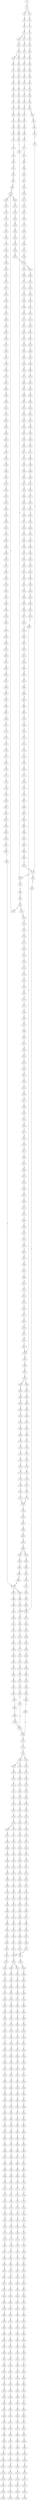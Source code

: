 strict digraph  {
	S0 -> S1 [ label = C ];
	S1 -> S2 [ label = G ];
	S1 -> S3 [ label = T ];
	S2 -> S4 [ label = T ];
	S3 -> S5 [ label = T ];
	S4 -> S6 [ label = C ];
	S5 -> S7 [ label = C ];
	S6 -> S8 [ label = G ];
	S7 -> S9 [ label = G ];
	S8 -> S10 [ label = A ];
	S8 -> S11 [ label = T ];
	S9 -> S12 [ label = A ];
	S10 -> S13 [ label = A ];
	S11 -> S14 [ label = G ];
	S12 -> S15 [ label = A ];
	S13 -> S16 [ label = C ];
	S14 -> S17 [ label = C ];
	S15 -> S18 [ label = C ];
	S16 -> S19 [ label = C ];
	S16 -> S20 [ label = A ];
	S17 -> S21 [ label = A ];
	S18 -> S22 [ label = A ];
	S19 -> S23 [ label = T ];
	S20 -> S24 [ label = C ];
	S21 -> S25 [ label = T ];
	S22 -> S26 [ label = C ];
	S23 -> S27 [ label = T ];
	S24 -> S28 [ label = C ];
	S25 -> S29 [ label = C ];
	S26 -> S30 [ label = G ];
	S27 -> S31 [ label = C ];
	S28 -> S32 [ label = C ];
	S29 -> S33 [ label = C ];
	S30 -> S34 [ label = C ];
	S31 -> S35 [ label = G ];
	S32 -> S36 [ label = G ];
	S33 -> S37 [ label = G ];
	S34 -> S38 [ label = G ];
	S35 -> S39 [ label = T ];
	S36 -> S40 [ label = T ];
	S37 -> S41 [ label = C ];
	S38 -> S42 [ label = C ];
	S39 -> S43 [ label = A ];
	S40 -> S44 [ label = A ];
	S41 -> S45 [ label = A ];
	S42 -> S46 [ label = A ];
	S43 -> S47 [ label = C ];
	S44 -> S48 [ label = C ];
	S45 -> S49 [ label = C ];
	S46 -> S50 [ label = C ];
	S47 -> S51 [ label = T ];
	S48 -> S52 [ label = G ];
	S49 -> S53 [ label = G ];
	S50 -> S54 [ label = G ];
	S51 -> S55 [ label = T ];
	S52 -> S56 [ label = T ];
	S53 -> S57 [ label = T ];
	S54 -> S58 [ label = T ];
	S55 -> S59 [ label = C ];
	S56 -> S60 [ label = C ];
	S57 -> S61 [ label = C ];
	S58 -> S62 [ label = C ];
	S59 -> S63 [ label = A ];
	S60 -> S64 [ label = C ];
	S61 -> S65 [ label = G ];
	S62 -> S66 [ label = C ];
	S63 -> S67 [ label = A ];
	S64 -> S68 [ label = A ];
	S65 -> S69 [ label = A ];
	S66 -> S70 [ label = A ];
	S67 -> S71 [ label = G ];
	S68 -> S72 [ label = G ];
	S69 -> S73 [ label = G ];
	S70 -> S74 [ label = G ];
	S71 -> S75 [ label = C ];
	S72 -> S76 [ label = C ];
	S73 -> S77 [ label = C ];
	S74 -> S78 [ label = C ];
	S75 -> S79 [ label = G ];
	S76 -> S80 [ label = G ];
	S77 -> S81 [ label = G ];
	S78 -> S82 [ label = T ];
	S78 -> S80 [ label = G ];
	S79 -> S83 [ label = A ];
	S80 -> S84 [ label = A ];
	S81 -> S85 [ label = A ];
	S82 -> S86 [ label = T ];
	S83 -> S87 [ label = G ];
	S84 -> S88 [ label = G ];
	S85 -> S89 [ label = G ];
	S86 -> S90 [ label = C ];
	S87 -> S91 [ label = T ];
	S88 -> S92 [ label = T ];
	S89 -> S93 [ label = T ];
	S90 -> S94 [ label = A ];
	S91 -> S95 [ label = C ];
	S92 -> S96 [ label = C ];
	S93 -> S97 [ label = C ];
	S94 -> S98 [ label = C ];
	S95 -> S99 [ label = C ];
	S96 -> S100 [ label = C ];
	S96 -> S101 [ label = T ];
	S97 -> S102 [ label = G ];
	S98 -> S103 [ label = G ];
	S99 -> S104 [ label = C ];
	S100 -> S104 [ label = C ];
	S101 -> S105 [ label = C ];
	S102 -> S106 [ label = A ];
	S103 -> S107 [ label = C ];
	S104 -> S108 [ label = T ];
	S104 -> S109 [ label = G ];
	S105 -> S110 [ label = G ];
	S106 -> S111 [ label = A ];
	S107 -> S112 [ label = C ];
	S108 -> S113 [ label = C ];
	S109 -> S114 [ label = C ];
	S110 -> S115 [ label = T ];
	S111 -> S116 [ label = C ];
	S112 -> S117 [ label = C ];
	S113 -> S118 [ label = C ];
	S114 -> S119 [ label = C ];
	S115 -> S120 [ label = C ];
	S116 -> S121 [ label = C ];
	S117 -> S122 [ label = T ];
	S118 -> S123 [ label = G ];
	S119 -> S124 [ label = T ];
	S120 -> S125 [ label = T ];
	S121 -> S126 [ label = T ];
	S122 -> S127 [ label = T ];
	S123 -> S128 [ label = G ];
	S124 -> S129 [ label = G ];
	S125 -> S130 [ label = G ];
	S126 -> S131 [ label = G ];
	S127 -> S132 [ label = C ];
	S128 -> S133 [ label = T ];
	S129 -> S134 [ label = T ];
	S130 -> S135 [ label = T ];
	S131 -> S136 [ label = T ];
	S132 -> S137 [ label = A ];
	S133 -> S138 [ label = C ];
	S134 -> S139 [ label = C ];
	S135 -> S140 [ label = T ];
	S136 -> S141 [ label = C ];
	S137 -> S142 [ label = T ];
	S138 -> S143 [ label = T ];
	S139 -> S144 [ label = G ];
	S140 -> S145 [ label = C ];
	S141 -> S146 [ label = G ];
	S142 -> S147 [ label = C ];
	S143 -> S148 [ label = G ];
	S144 -> S149 [ label = C ];
	S145 -> S150 [ label = C ];
	S146 -> S151 [ label = C ];
	S147 -> S152 [ label = C ];
	S148 -> S153 [ label = G ];
	S149 -> S154 [ label = G ];
	S150 -> S155 [ label = G ];
	S151 -> S156 [ label = G ];
	S152 -> S157 [ label = A ];
	S153 -> S158 [ label = A ];
	S154 -> S159 [ label = C ];
	S155 -> S160 [ label = T ];
	S156 -> S159 [ label = C ];
	S157 -> S161 [ label = G ];
	S158 -> S162 [ label = G ];
	S159 -> S163 [ label = G ];
	S159 -> S164 [ label = A ];
	S160 -> S165 [ label = G ];
	S161 -> S166 [ label = A ];
	S162 -> S167 [ label = G ];
	S163 -> S168 [ label = A ];
	S164 -> S169 [ label = A ];
	S165 -> S170 [ label = G ];
	S166 -> S171 [ label = A ];
	S167 -> S172 [ label = G ];
	S168 -> S173 [ label = G ];
	S169 -> S174 [ label = C ];
	S170 -> S175 [ label = C ];
	S171 -> S176 [ label = C ];
	S172 -> S177 [ label = T ];
	S173 -> S178 [ label = C ];
	S174 -> S179 [ label = C ];
	S175 -> S180 [ label = C ];
	S176 -> S181 [ label = C ];
	S177 -> S182 [ label = G ];
	S178 -> S183 [ label = A ];
	S179 -> S184 [ label = C ];
	S180 -> S185 [ label = C ];
	S181 -> S186 [ label = A ];
	S181 -> S187 [ label = G ];
	S182 -> S188 [ label = T ];
	S183 -> S189 [ label = G ];
	S184 -> S190 [ label = G ];
	S185 -> S191 [ label = G ];
	S186 -> S192 [ label = G ];
	S186 -> S193 [ label = C ];
	S187 -> S194 [ label = G ];
	S188 -> S195 [ label = T ];
	S189 -> S196 [ label = T ];
	S190 -> S197 [ label = T ];
	S191 -> S198 [ label = T ];
	S192 -> S199 [ label = A ];
	S193 -> S200 [ label = C ];
	S194 -> S201 [ label = A ];
	S195 -> S202 [ label = C ];
	S196 -> S203 [ label = G ];
	S197 -> S204 [ label = A ];
	S198 -> S205 [ label = C ];
	S199 -> S206 [ label = C ];
	S200 -> S207 [ label = A ];
	S201 -> S208 [ label = C ];
	S202 -> S209 [ label = C ];
	S203 -> S210 [ label = C ];
	S204 -> S211 [ label = C ];
	S205 -> S212 [ label = C ];
	S206 -> S213 [ label = T ];
	S207 -> S214 [ label = C ];
	S208 -> S215 [ label = G ];
	S209 -> S216 [ label = A ];
	S210 -> S217 [ label = A ];
	S211 -> S218 [ label = A ];
	S212 -> S219 [ label = A ];
	S213 -> S220 [ label = C ];
	S214 -> S221 [ label = C ];
	S215 -> S222 [ label = C ];
	S216 -> S223 [ label = G ];
	S217 -> S224 [ label = A ];
	S218 -> S225 [ label = G ];
	S219 -> S226 [ label = G ];
	S220 -> S227 [ label = C ];
	S221 -> S228 [ label = C ];
	S222 -> S229 [ label = C ];
	S223 -> S230 [ label = C ];
	S224 -> S231 [ label = C ];
	S225 -> S232 [ label = C ];
	S226 -> S233 [ label = T ];
	S227 -> S234 [ label = C ];
	S228 -> S235 [ label = C ];
	S229 -> S236 [ label = C ];
	S230 -> S237 [ label = A ];
	S231 -> S238 [ label = A ];
	S232 -> S239 [ label = A ];
	S233 -> S240 [ label = A ];
	S234 -> S241 [ label = A ];
	S235 -> S242 [ label = T ];
	S236 -> S243 [ label = A ];
	S237 -> S244 [ label = G ];
	S238 -> S245 [ label = G ];
	S239 -> S246 [ label = G ];
	S240 -> S247 [ label = G ];
	S241 -> S248 [ label = T ];
	S242 -> S249 [ label = T ];
	S243 -> S250 [ label = T ];
	S244 -> S251 [ label = A ];
	S245 -> S252 [ label = C ];
	S246 -> S253 [ label = G ];
	S247 -> S254 [ label = C ];
	S248 -> S255 [ label = C ];
	S249 -> S256 [ label = C ];
	S250 -> S257 [ label = C ];
	S251 -> S258 [ label = T ];
	S252 -> S259 [ label = T ];
	S253 -> S260 [ label = T ];
	S254 -> S261 [ label = T ];
	S255 -> S262 [ label = T ];
	S256 -> S263 [ label = C ];
	S256 -> S264 [ label = G ];
	S257 -> S265 [ label = G ];
	S258 -> S266 [ label = A ];
	S259 -> S267 [ label = A ];
	S260 -> S268 [ label = G ];
	S261 -> S269 [ label = C ];
	S262 -> S270 [ label = G ];
	S263 -> S271 [ label = T ];
	S264 -> S272 [ label = A ];
	S265 -> S273 [ label = T ];
	S266 -> S274 [ label = A ];
	S267 -> S275 [ label = C ];
	S268 -> S276 [ label = C ];
	S269 -> S277 [ label = C ];
	S270 -> S278 [ label = C ];
	S271 -> S279 [ label = G ];
	S272 -> S280 [ label = T ];
	S273 -> S281 [ label = C ];
	S274 -> S282 [ label = A ];
	S275 -> S283 [ label = G ];
	S276 -> S284 [ label = A ];
	S277 -> S285 [ label = A ];
	S278 -> S286 [ label = C ];
	S279 -> S287 [ label = T ];
	S280 -> S288 [ label = C ];
	S281 -> S289 [ label = C ];
	S282 -> S290 [ label = A ];
	S283 -> S291 [ label = A ];
	S284 -> S292 [ label = C ];
	S285 -> S293 [ label = C ];
	S286 -> S294 [ label = A ];
	S287 -> S295 [ label = C ];
	S288 -> S296 [ label = G ];
	S289 -> S297 [ label = T ];
	S290 -> S298 [ label = A ];
	S291 -> S299 [ label = G ];
	S292 -> S300 [ label = G ];
	S293 -> S301 [ label = C ];
	S294 -> S302 [ label = G ];
	S295 -> S303 [ label = C ];
	S296 -> S304 [ label = T ];
	S297 -> S305 [ label = C ];
	S298 -> S306 [ label = C ];
	S299 -> S307 [ label = A ];
	S300 -> S308 [ label = C ];
	S301 -> S309 [ label = G ];
	S302 -> S310 [ label = T ];
	S303 -> S311 [ label = T ];
	S304 -> S312 [ label = T ];
	S305 -> S313 [ label = T ];
	S306 -> S314 [ label = T ];
	S307 -> S315 [ label = A ];
	S308 -> S316 [ label = G ];
	S309 -> S317 [ label = G ];
	S310 -> S318 [ label = C ];
	S311 -> S319 [ label = T ];
	S312 -> S320 [ label = T ];
	S313 -> S321 [ label = T ];
	S314 -> S322 [ label = T ];
	S315 -> S323 [ label = C ];
	S316 -> S324 [ label = G ];
	S317 -> S325 [ label = A ];
	S318 -> S326 [ label = G ];
	S319 -> S327 [ label = G ];
	S320 -> S328 [ label = G ];
	S321 -> S329 [ label = C ];
	S322 -> S330 [ label = T ];
	S323 -> S331 [ label = T ];
	S324 -> S332 [ label = T ];
	S325 -> S333 [ label = C ];
	S326 -> S334 [ label = T ];
	S327 -> S335 [ label = T ];
	S328 -> S336 [ label = T ];
	S329 -> S337 [ label = T ];
	S330 -> S338 [ label = G ];
	S331 -> S339 [ label = G ];
	S332 -> S340 [ label = G ];
	S333 -> S341 [ label = G ];
	S334 -> S342 [ label = A ];
	S335 -> S343 [ label = A ];
	S336 -> S344 [ label = A ];
	S337 -> S345 [ label = C ];
	S338 -> S346 [ label = C ];
	S339 -> S347 [ label = G ];
	S340 -> S348 [ label = C ];
	S341 -> S349 [ label = T ];
	S342 -> S350 [ label = A ];
	S343 -> S351 [ label = G ];
	S344 -> S352 [ label = G ];
	S345 -> S353 [ label = G ];
	S346 -> S354 [ label = C ];
	S347 -> S355 [ label = C ];
	S348 -> S356 [ label = C ];
	S349 -> S357 [ label = C ];
	S350 -> S358 [ label = G ];
	S351 -> S359 [ label = G ];
	S352 -> S360 [ label = G ];
	S353 -> S361 [ label = G ];
	S354 -> S362 [ label = G ];
	S355 -> S363 [ label = G ];
	S356 -> S364 [ label = G ];
	S357 -> S365 [ label = G ];
	S358 -> S366 [ label = A ];
	S359 -> S367 [ label = A ];
	S360 -> S368 [ label = A ];
	S361 -> S369 [ label = A ];
	S362 -> S370 [ label = T ];
	S363 -> S371 [ label = C ];
	S364 -> S372 [ label = C ];
	S365 -> S373 [ label = T ];
	S366 -> S374 [ label = C ];
	S367 -> S375 [ label = G ];
	S368 -> S376 [ label = A ];
	S369 -> S377 [ label = G ];
	S370 -> S378 [ label = A ];
	S371 -> S379 [ label = A ];
	S372 -> S380 [ label = A ];
	S373 -> S381 [ label = G ];
	S374 -> S382 [ label = G ];
	S375 -> S383 [ label = A ];
	S376 -> S384 [ label = A ];
	S377 -> S385 [ label = A ];
	S378 -> S386 [ label = G ];
	S379 -> S387 [ label = G ];
	S380 -> S388 [ label = A ];
	S381 -> S389 [ label = A ];
	S382 -> S390 [ label = G ];
	S383 -> S391 [ label = G ];
	S384 -> S392 [ label = G ];
	S385 -> S393 [ label = G ];
	S386 -> S394 [ label = C ];
	S387 -> S395 [ label = C ];
	S388 -> S396 [ label = C ];
	S389 -> S397 [ label = C ];
	S390 -> S398 [ label = C ];
	S391 -> S399 [ label = G ];
	S392 -> S400 [ label = G ];
	S393 -> S401 [ label = G ];
	S394 -> S402 [ label = C ];
	S395 -> S403 [ label = G ];
	S396 -> S404 [ label = C ];
	S397 -> S405 [ label = C ];
	S398 -> S406 [ label = T ];
	S399 -> S407 [ label = T ];
	S400 -> S408 [ label = T ];
	S401 -> S409 [ label = T ];
	S402 -> S410 [ label = G ];
	S403 -> S411 [ label = G ];
	S404 -> S412 [ label = A ];
	S405 -> S413 [ label = G ];
	S406 -> S414 [ label = C ];
	S407 -> S415 [ label = C ];
	S408 -> S416 [ label = C ];
	S409 -> S417 [ label = C ];
	S410 -> S418 [ label = G ];
	S411 -> S419 [ label = G ];
	S412 -> S420 [ label = G ];
	S413 -> S421 [ label = G ];
	S414 -> S422 [ label = T ];
	S415 -> S423 [ label = C ];
	S416 -> S424 [ label = C ];
	S417 -> S423 [ label = C ];
	S418 -> S425 [ label = T ];
	S419 -> S426 [ label = T ];
	S420 -> S427 [ label = T ];
	S421 -> S428 [ label = T ];
	S422 -> S429 [ label = C ];
	S423 -> S430 [ label = C ];
	S424 -> S431 [ label = C ];
	S425 -> S432 [ label = G ];
	S426 -> S433 [ label = G ];
	S427 -> S434 [ label = C ];
	S428 -> S435 [ label = C ];
	S429 -> S436 [ label = G ];
	S430 -> S437 [ label = A ];
	S430 -> S438 [ label = G ];
	S431 -> S439 [ label = G ];
	S432 -> S440 [ label = A ];
	S433 -> S441 [ label = C ];
	S434 -> S442 [ label = G ];
	S435 -> S443 [ label = G ];
	S436 -> S444 [ label = A ];
	S437 -> S445 [ label = G ];
	S438 -> S446 [ label = G ];
	S439 -> S447 [ label = A ];
	S440 -> S448 [ label = C ];
	S441 -> S449 [ label = C ];
	S442 -> S450 [ label = C ];
	S443 -> S451 [ label = C ];
	S444 -> S452 [ label = A ];
	S445 -> S453 [ label = A ];
	S446 -> S454 [ label = A ];
	S447 -> S455 [ label = A ];
	S448 -> S456 [ label = G ];
	S449 -> S457 [ label = G ];
	S450 -> S458 [ label = G ];
	S451 -> S459 [ label = G ];
	S452 -> S460 [ label = G ];
	S453 -> S461 [ label = G ];
	S454 -> S462 [ label = G ];
	S455 -> S463 [ label = G ];
	S456 -> S464 [ label = T ];
	S457 -> S465 [ label = C ];
	S458 -> S466 [ label = C ];
	S459 -> S467 [ label = T ];
	S460 -> S468 [ label = T ];
	S461 -> S469 [ label = C ];
	S462 -> S470 [ label = G ];
	S463 -> S471 [ label = T ];
	S464 -> S472 [ label = G ];
	S465 -> S473 [ label = C ];
	S466 -> S474 [ label = A ];
	S467 -> S475 [ label = A ];
	S468 -> S476 [ label = C ];
	S469 -> S477 [ label = C ];
	S470 -> S478 [ label = C ];
	S471 -> S479 [ label = C ];
	S472 -> S480 [ label = G ];
	S473 -> S481 [ label = G ];
	S474 -> S482 [ label = G ];
	S475 -> S483 [ label = G ];
	S476 -> S484 [ label = G ];
	S477 -> S485 [ label = A ];
	S478 -> S486 [ label = G ];
	S479 -> S487 [ label = G ];
	S480 -> S488 [ label = G ];
	S481 -> S489 [ label = G ];
	S482 -> S490 [ label = C ];
	S483 -> S491 [ label = C ];
	S484 -> S492 [ label = C ];
	S485 -> S493 [ label = C ];
	S486 -> S494 [ label = T ];
	S487 -> S495 [ label = A ];
	S488 -> S496 [ label = T ];
	S489 -> S497 [ label = T ];
	S490 -> S498 [ label = C ];
	S491 -> S499 [ label = C ];
	S492 -> S500 [ label = G ];
	S493 -> S501 [ label = G ];
	S494 -> S502 [ label = G ];
	S495 -> S503 [ label = G ];
	S496 -> S504 [ label = A ];
	S497 -> S505 [ label = G ];
	S498 -> S506 [ label = G ];
	S499 -> S507 [ label = G ];
	S500 -> S508 [ label = G ];
	S501 -> S509 [ label = G ];
	S502 -> S510 [ label = G ];
	S503 -> S511 [ label = G ];
	S504 -> S512 [ label = C ];
	S505 -> S513 [ label = G ];
	S506 -> S514 [ label = G ];
	S507 -> S515 [ label = C ];
	S508 -> S516 [ label = C ];
	S509 -> S517 [ label = T ];
	S510 -> S518 [ label = T ];
	S511 -> S519 [ label = T ];
	S512 -> S520 [ label = T ];
	S513 -> S521 [ label = T ];
	S514 -> S522 [ label = T ];
	S515 -> S523 [ label = T ];
	S516 -> S524 [ label = T ];
	S517 -> S525 [ label = T ];
	S518 -> S526 [ label = A ];
	S519 -> S527 [ label = A ];
	S520 -> S528 [ label = A ];
	S521 -> S529 [ label = G ];
	S522 -> S530 [ label = G ];
	S523 -> S531 [ label = G ];
	S524 -> S532 [ label = A ];
	S525 -> S533 [ label = A ];
	S526 -> S534 [ label = T ];
	S527 -> S535 [ label = T ];
	S528 -> S536 [ label = T ];
	S529 -> S537 [ label = G ];
	S530 -> S538 [ label = G ];
	S531 -> S539 [ label = G ];
	S532 -> S540 [ label = T ];
	S533 -> S541 [ label = C ];
	S534 -> S542 [ label = G ];
	S535 -> S543 [ label = A ];
	S536 -> S544 [ label = T ];
	S537 -> S545 [ label = A ];
	S538 -> S546 [ label = A ];
	S539 -> S547 [ label = A ];
	S540 -> S548 [ label = A ];
	S541 -> S549 [ label = T ];
	S542 -> S550 [ label = A ];
	S543 -> S551 [ label = A ];
	S544 -> S552 [ label = G ];
	S545 -> S553 [ label = A ];
	S546 -> S554 [ label = A ];
	S547 -> S555 [ label = A ];
	S548 -> S556 [ label = G ];
	S549 -> S557 [ label = G ];
	S550 -> S558 [ label = G ];
	S551 -> S559 [ label = G ];
	S552 -> S560 [ label = G ];
	S553 -> S561 [ label = C ];
	S554 -> S562 [ label = G ];
	S555 -> S563 [ label = G ];
	S556 -> S564 [ label = T ];
	S557 -> S565 [ label = C ];
	S558 -> S566 [ label = C ];
	S559 -> S567 [ label = T ];
	S560 -> S568 [ label = A ];
	S561 -> S569 [ label = C ];
	S562 -> S570 [ label = A ];
	S563 -> S571 [ label = A ];
	S564 -> S572 [ label = A ];
	S565 -> S573 [ label = A ];
	S566 -> S574 [ label = G ];
	S567 -> S575 [ label = C ];
	S568 -> S576 [ label = A ];
	S569 -> S577 [ label = T ];
	S570 -> S578 [ label = A ];
	S571 -> S579 [ label = A ];
	S572 -> S580 [ label = G ];
	S573 -> S581 [ label = G ];
	S574 -> S582 [ label = G ];
	S575 -> S583 [ label = G ];
	S576 -> S584 [ label = C ];
	S577 -> S585 [ label = C ];
	S578 -> S586 [ label = C ];
	S579 -> S587 [ label = C ];
	S580 -> S588 [ label = C ];
	S581 -> S589 [ label = A ];
	S582 -> S590 [ label = T ];
	S583 -> S591 [ label = T ];
	S584 -> S592 [ label = G ];
	S585 -> S593 [ label = G ];
	S586 -> S594 [ label = G ];
	S587 -> S594 [ label = G ];
	S588 -> S595 [ label = C ];
	S589 -> S596 [ label = C ];
	S590 -> S597 [ label = C ];
	S591 -> S598 [ label = G ];
	S592 -> S599 [ label = G ];
	S593 -> S600 [ label = G ];
	S594 -> S601 [ label = G ];
	S595 -> S602 [ label = G ];
	S596 -> S603 [ label = G ];
	S597 -> S604 [ label = G ];
	S598 -> S605 [ label = G ];
	S599 -> S606 [ label = T ];
	S600 -> S607 [ label = C ];
	S601 -> S608 [ label = C ];
	S602 -> S609 [ label = A ];
	S603 -> S610 [ label = G ];
	S604 -> S611 [ label = C ];
	S605 -> S612 [ label = T ];
	S606 -> S613 [ label = A ];
	S607 -> S614 [ label = A ];
	S608 -> S615 [ label = A ];
	S609 -> S616 [ label = A ];
	S610 -> S617 [ label = A ];
	S611 -> S618 [ label = A ];
	S612 -> S619 [ label = A ];
	S613 -> S620 [ label = C ];
	S614 -> S621 [ label = C ];
	S615 -> S622 [ label = C ];
	S616 -> S623 [ label = A ];
	S617 -> S624 [ label = C ];
	S618 -> S625 [ label = C ];
	S619 -> S626 [ label = C ];
	S620 -> S627 [ label = G ];
	S621 -> S628 [ label = G ];
	S622 -> S629 [ label = C ];
	S622 -> S630 [ label = T ];
	S623 -> S631 [ label = C ];
	S624 -> S632 [ label = A ];
	S625 -> S633 [ label = G ];
	S626 -> S634 [ label = C ];
	S627 -> S635 [ label = A ];
	S628 -> S636 [ label = C ];
	S629 -> S637 [ label = G ];
	S630 -> S638 [ label = G ];
	S631 -> S639 [ label = C ];
	S632 -> S640 [ label = C ];
	S633 -> S641 [ label = C ];
	S634 -> S642 [ label = G ];
	S635 -> S643 [ label = A ];
	S636 -> S644 [ label = G ];
	S637 -> S645 [ label = G ];
	S638 -> S646 [ label = G ];
	S639 -> S647 [ label = C ];
	S640 -> S648 [ label = A ];
	S641 -> S649 [ label = G ];
	S642 -> S650 [ label = G ];
	S643 -> S651 [ label = G ];
	S644 -> S652 [ label = C ];
	S645 -> S653 [ label = G ];
	S646 -> S654 [ label = G ];
	S647 -> S655 [ label = C ];
	S648 -> S656 [ label = C ];
	S649 -> S657 [ label = C ];
	S650 -> S658 [ label = T ];
	S651 -> S659 [ label = A ];
	S652 -> S660 [ label = G ];
	S653 -> S661 [ label = A ];
	S654 -> S662 [ label = A ];
	S655 -> S663 [ label = G ];
	S656 -> S664 [ label = C ];
	S657 -> S665 [ label = G ];
	S658 -> S666 [ label = G ];
	S659 -> S667 [ label = A ];
	S660 -> S668 [ label = C ];
	S661 -> S669 [ label = A ];
	S662 -> S670 [ label = A ];
	S663 -> S671 [ label = A ];
	S664 -> S672 [ label = T ];
	S665 -> S673 [ label = G ];
	S666 -> S674 [ label = G ];
	S667 -> S675 [ label = G ];
	S668 -> S676 [ label = G ];
	S669 -> S677 [ label = T ];
	S670 -> S678 [ label = C ];
	S671 -> S679 [ label = C ];
	S672 -> S680 [ label = C ];
	S673 -> S681 [ label = C ];
	S674 -> S682 [ label = T ];
	S675 -> S683 [ label = T ];
	S676 -> S684 [ label = T ];
	S677 -> S685 [ label = T ];
	S678 -> S686 [ label = T ];
	S679 -> S687 [ label = T ];
	S680 -> S688 [ label = T ];
	S681 -> S689 [ label = T ];
	S682 -> S690 [ label = T ];
	S683 -> S691 [ label = G ];
	S684 -> S692 [ label = C ];
	S685 -> S693 [ label = G ];
	S686 -> S694 [ label = G ];
	S687 -> S695 [ label = A ];
	S688 -> S696 [ label = A ];
	S689 -> S697 [ label = G ];
	S690 -> S698 [ label = A ];
	S691 -> S699 [ label = T ];
	S692 -> S700 [ label = G ];
	S693 -> S701 [ label = A ];
	S694 -> S702 [ label = G ];
	S695 -> S703 [ label = G ];
	S696 -> S704 [ label = G ];
	S697 -> S705 [ label = G ];
	S698 -> S706 [ label = G ];
	S699 -> S707 [ label = C ];
	S700 -> S708 [ label = A ];
	S701 -> S709 [ label = A ];
	S702 -> S710 [ label = A ];
	S703 -> S711 [ label = A ];
	S704 -> S712 [ label = A ];
	S705 -> S713 [ label = A ];
	S706 -> S714 [ label = A ];
	S707 -> S715 [ label = C ];
	S708 -> S716 [ label = C ];
	S709 -> S717 [ label = C ];
	S710 -> S718 [ label = C ];
	S711 -> S719 [ label = A ];
	S712 -> S720 [ label = A ];
	S713 -> S721 [ label = A ];
	S714 -> S722 [ label = A ];
	S715 -> S723 [ label = T ];
	S716 -> S724 [ label = G ];
	S717 -> S725 [ label = C ];
	S718 -> S726 [ label = C ];
	S719 -> S727 [ label = T ];
	S720 -> S728 [ label = C ];
	S721 -> S729 [ label = T ];
	S722 -> S730 [ label = G ];
	S723 -> S731 [ label = G ];
	S724 -> S732 [ label = C ];
	S725 -> S733 [ label = C ];
	S726 -> S734 [ label = C ];
	S727 -> S735 [ label = C ];
	S728 -> S736 [ label = G ];
	S729 -> S737 [ label = G ];
	S730 -> S738 [ label = G ];
	S731 -> S739 [ label = G ];
	S732 -> S740 [ label = G ];
	S733 -> S741 [ label = G ];
	S734 -> S742 [ label = G ];
	S735 -> S743 [ label = G ];
	S736 -> S744 [ label = A ];
	S737 -> S745 [ label = G ];
	S738 -> S746 [ label = G ];
	S739 -> S747 [ label = C ];
	S740 -> S748 [ label = C ];
	S741 -> S749 [ label = T ];
	S742 -> S750 [ label = T ];
	S743 -> S751 [ label = G ];
	S744 -> S752 [ label = G ];
	S745 -> S753 [ label = G ];
	S746 -> S754 [ label = G ];
	S747 -> S755 [ label = C ];
	S748 -> S756 [ label = C ];
	S749 -> S757 [ label = C ];
	S750 -> S758 [ label = C ];
	S751 -> S759 [ label = G ];
	S752 -> S760 [ label = G ];
	S753 -> S761 [ label = G ];
	S754 -> S762 [ label = G ];
	S755 -> S763 [ label = T ];
	S756 -> S764 [ label = T ];
	S757 -> S765 [ label = T ];
	S758 -> S766 [ label = T ];
	S759 -> S767 [ label = T ];
	S760 -> S768 [ label = T ];
	S761 -> S769 [ label = T ];
	S762 -> S770 [ label = T ];
	S763 -> S771 [ label = G ];
	S764 -> S772 [ label = C ];
	S765 -> S773 [ label = C ];
	S766 -> S774 [ label = C ];
	S767 -> S775 [ label = A ];
	S768 -> S776 [ label = G ];
	S769 -> S777 [ label = C ];
	S770 -> S778 [ label = C ];
	S771 -> S779 [ label = G ];
	S772 -> S780 [ label = G ];
	S773 -> S781 [ label = G ];
	S774 -> S781 [ label = G ];
	S775 -> S782 [ label = T ];
	S776 -> S783 [ label = T ];
	S777 -> S784 [ label = C ];
	S778 -> S785 [ label = C ];
	S779 -> S786 [ label = G ];
	S780 -> S787 [ label = G ];
	S781 -> S788 [ label = G ];
	S782 -> S789 [ label = C ];
	S783 -> S790 [ label = C ];
	S784 -> S791 [ label = G ];
	S785 -> S792 [ label = G ];
	S786 -> S793 [ label = T ];
	S787 -> S794 [ label = G ];
	S788 -> S795 [ label = C ];
	S789 -> S796 [ label = C ];
	S790 -> S797 [ label = C ];
	S791 -> S798 [ label = C ];
	S792 -> S799 [ label = T ];
	S793 -> S800 [ label = C ];
	S794 -> S801 [ label = C ];
	S795 -> S802 [ label = A ];
	S796 -> S803 [ label = C ];
	S797 -> S804 [ label = C ];
	S798 -> S805 [ label = C ];
	S799 -> S806 [ label = C ];
	S800 -> S807 [ label = C ];
	S801 -> S808 [ label = T ];
	S802 -> S809 [ label = C ];
	S803 -> S810 [ label = G ];
	S804 -> S811 [ label = T ];
	S805 -> S812 [ label = G ];
	S806 -> S813 [ label = G ];
	S807 -> S814 [ label = C ];
	S808 -> S815 [ label = C ];
	S809 -> S816 [ label = C ];
	S810 -> S817 [ label = A ];
	S811 -> S818 [ label = G ];
	S812 -> S819 [ label = G ];
	S813 -> S820 [ label = G ];
	S814 -> S821 [ label = G ];
	S815 -> S822 [ label = A ];
	S816 -> S823 [ label = G ];
	S817 -> S824 [ label = A ];
	S818 -> S825 [ label = T ];
	S819 -> S826 [ label = A ];
	S820 -> S827 [ label = A ];
	S821 -> S828 [ label = A ];
	S822 -> S829 [ label = C ];
	S823 -> S830 [ label = A ];
	S824 -> S831 [ label = A ];
	S825 -> S832 [ label = C ];
	S826 -> S833 [ label = A ];
	S827 -> S834 [ label = A ];
	S828 -> S835 [ label = G ];
	S829 -> S836 [ label = G ];
	S830 -> S837 [ label = G ];
	S830 -> S838 [ label = A ];
	S831 -> S839 [ label = G ];
	S832 -> S840 [ label = C ];
	S833 -> S841 [ label = C ];
	S834 -> S842 [ label = C ];
	S835 -> S843 [ label = T ];
	S836 -> S844 [ label = T ];
	S837 -> S845 [ label = T ];
	S838 -> S846 [ label = T ];
	S839 -> S847 [ label = T ];
	S840 -> S848 [ label = T ];
	S841 -> S849 [ label = T ];
	S842 -> S850 [ label = T ];
	S843 -> S851 [ label = C ];
	S844 -> S852 [ label = C ];
	S845 -> S853 [ label = C ];
	S846 -> S854 [ label = G ];
	S847 -> S855 [ label = G ];
	S848 -> S856 [ label = A ];
	S849 -> S857 [ label = G ];
	S850 -> S858 [ label = A ];
	S851 -> S859 [ label = C ];
	S852 -> S860 [ label = C ];
	S853 -> S861 [ label = C ];
	S854 -> S862 [ label = T ];
	S855 -> S863 [ label = T ];
	S856 -> S864 [ label = C ];
	S857 -> S865 [ label = C ];
	S858 -> S866 [ label = C ];
	S859 -> S867 [ label = A ];
	S860 -> S868 [ label = A ];
	S861 -> S869 [ label = A ];
	S862 -> S870 [ label = A ];
	S863 -> S871 [ label = C ];
	S864 -> S872 [ label = T ];
	S865 -> S873 [ label = A ];
	S866 -> S874 [ label = A ];
	S867 -> S875 [ label = G ];
	S868 -> S876 [ label = G ];
	S869 -> S875 [ label = G ];
	S870 -> S877 [ label = G ];
	S871 -> S878 [ label = G ];
	S872 -> S879 [ label = A ];
	S873 -> S880 [ label = A ];
	S874 -> S881 [ label = A ];
	S875 -> S882 [ label = T ];
	S875 -> S883 [ label = C ];
	S876 -> S78 [ label = C ];
	S877 -> S884 [ label = T ];
	S878 -> S885 [ label = T ];
	S879 -> S886 [ label = C ];
	S880 -> S887 [ label = C ];
	S881 -> S888 [ label = C ];
	S882 -> S889 [ label = A ];
	S883 -> S890 [ label = T ];
	S884 -> S891 [ label = T ];
	S885 -> S892 [ label = C ];
	S886 -> S893 [ label = C ];
	S887 -> S894 [ label = C ];
	S888 -> S895 [ label = G ];
	S889 -> S896 [ label = G ];
	S890 -> S897 [ label = T ];
	S891 -> S898 [ label = T ];
	S892 -> S899 [ label = G ];
	S893 -> S900 [ label = A ];
	S894 -> S901 [ label = A ];
	S895 -> S902 [ label = A ];
	S896 -> S903 [ label = G ];
	S897 -> S90 [ label = C ];
	S898 -> S904 [ label = C ];
	S899 -> S905 [ label = G ];
	S900 -> S906 [ label = G ];
	S901 -> S907 [ label = G ];
	S902 -> S908 [ label = A ];
	S903 -> S909 [ label = G ];
	S904 -> S910 [ label = A ];
	S905 -> S911 [ label = A ];
	S906 -> S912 [ label = G ];
	S907 -> S913 [ label = A ];
	S908 -> S914 [ label = A ];
	S909 -> S915 [ label = T ];
	S910 -> S916 [ label = C ];
	S911 -> S917 [ label = A ];
	S912 -> S918 [ label = A ];
	S913 -> S919 [ label = A ];
	S914 -> S920 [ label = A ];
	S915 -> S921 [ label = C ];
	S916 -> S922 [ label = T ];
	S917 -> S923 [ label = C ];
	S918 -> S924 [ label = G ];
	S919 -> S925 [ label = C ];
	S920 -> S926 [ label = C ];
	S921 -> S927 [ label = A ];
	S922 -> S928 [ label = C ];
	S923 -> S929 [ label = A ];
	S924 -> S930 [ label = A ];
	S925 -> S931 [ label = A ];
	S926 -> S932 [ label = A ];
	S927 -> S933 [ label = C ];
	S928 -> S934 [ label = C ];
	S929 -> S935 [ label = G ];
	S930 -> S936 [ label = G ];
	S931 -> S937 [ label = G ];
	S932 -> S938 [ label = G ];
	S933 -> S939 [ label = T ];
	S934 -> S940 [ label = T ];
	S935 -> S941 [ label = G ];
	S936 -> S942 [ label = T ];
	S937 -> S943 [ label = C ];
	S938 -> S944 [ label = A ];
	S939 -> S945 [ label = C ];
	S940 -> S946 [ label = T ];
	S941 -> S947 [ label = A ];
	S942 -> S948 [ label = C ];
	S943 -> S949 [ label = C ];
	S944 -> S950 [ label = A ];
	S945 -> S951 [ label = G ];
	S946 -> S952 [ label = T ];
	S947 -> S953 [ label = A ];
	S948 -> S954 [ label = A ];
	S949 -> S955 [ label = G ];
	S950 -> S956 [ label = G ];
	S951 -> S957 [ label = C ];
	S952 -> S958 [ label = C ];
	S953 -> S959 [ label = T ];
	S954 -> S960 [ label = G ];
	S955 -> S961 [ label = T ];
	S956 -> S962 [ label = G ];
	S957 -> S963 [ label = T ];
	S958 -> S964 [ label = A ];
	S959 -> S965 [ label = A ];
	S960 -> S966 [ label = G ];
	S961 -> S967 [ label = C ];
	S962 -> S968 [ label = G ];
	S963 -> S969 [ label = T ];
	S964 -> S970 [ label = T ];
	S965 -> S971 [ label = G ];
	S966 -> S972 [ label = A ];
	S967 -> S973 [ label = C ];
	S968 -> S974 [ label = G ];
	S969 -> S975 [ label = C ];
	S970 -> S976 [ label = C ];
	S971 -> S977 [ label = T ];
	S972 -> S978 [ label = C ];
	S973 -> S979 [ label = T ];
	S974 -> S980 [ label = T ];
	S975 -> S981 [ label = A ];
	S976 -> S982 [ label = C ];
	S977 -> S983 [ label = C ];
	S978 -> S984 [ label = C ];
	S979 -> S985 [ label = C ];
	S980 -> S986 [ label = C ];
	S981 -> S987 [ label = T ];
	S982 -> S988 [ label = A ];
	S983 -> S989 [ label = T ];
	S984 -> S990 [ label = A ];
	S985 -> S991 [ label = T ];
	S986 -> S992 [ label = T ];
	S987 -> S993 [ label = C ];
	S988 -> S994 [ label = G ];
	S989 -> S995 [ label = C ];
	S990 -> S996 [ label = G ];
	S991 -> S997 [ label = G ];
	S992 -> S998 [ label = C ];
	S993 -> S999 [ label = C ];
	S994 -> S166 [ label = A ];
	S995 -> S1000 [ label = T ];
	S996 -> S1001 [ label = T ];
	S997 -> S1002 [ label = T ];
	S998 -> S1003 [ label = T ];
	S999 -> S1004 [ label = A ];
	S1000 -> S1005 [ label = C ];
	S1001 -> S1006 [ label = C ];
	S1002 -> S1007 [ label = C ];
	S1003 -> S1008 [ label = C ];
	S1004 -> S161 [ label = G ];
	S1005 -> S1009 [ label = T ];
	S1006 -> S1010 [ label = T ];
	S1007 -> S1011 [ label = G ];
	S1008 -> S1012 [ label = G ];
	S1009 -> S1013 [ label = G ];
	S1010 -> S1014 [ label = C ];
	S1011 -> S1015 [ label = T ];
	S1012 -> S1016 [ label = T ];
	S1013 -> S1017 [ label = A ];
	S1014 -> S1018 [ label = T ];
	S1015 -> S1019 [ label = G ];
	S1016 -> S1020 [ label = G ];
	S1017 -> S1021 [ label = G ];
	S1018 -> S1022 [ label = G ];
	S1019 -> S1023 [ label = G ];
	S1020 -> S1024 [ label = G ];
	S1021 -> S1025 [ label = T ];
	S1022 -> S1026 [ label = T ];
	S1023 -> S1027 [ label = T ];
	S1024 -> S1028 [ label = T ];
	S1025 -> S1029 [ label = A ];
	S1026 -> S1030 [ label = A ];
	S1027 -> S1031 [ label = A ];
	S1028 -> S1032 [ label = A ];
}
